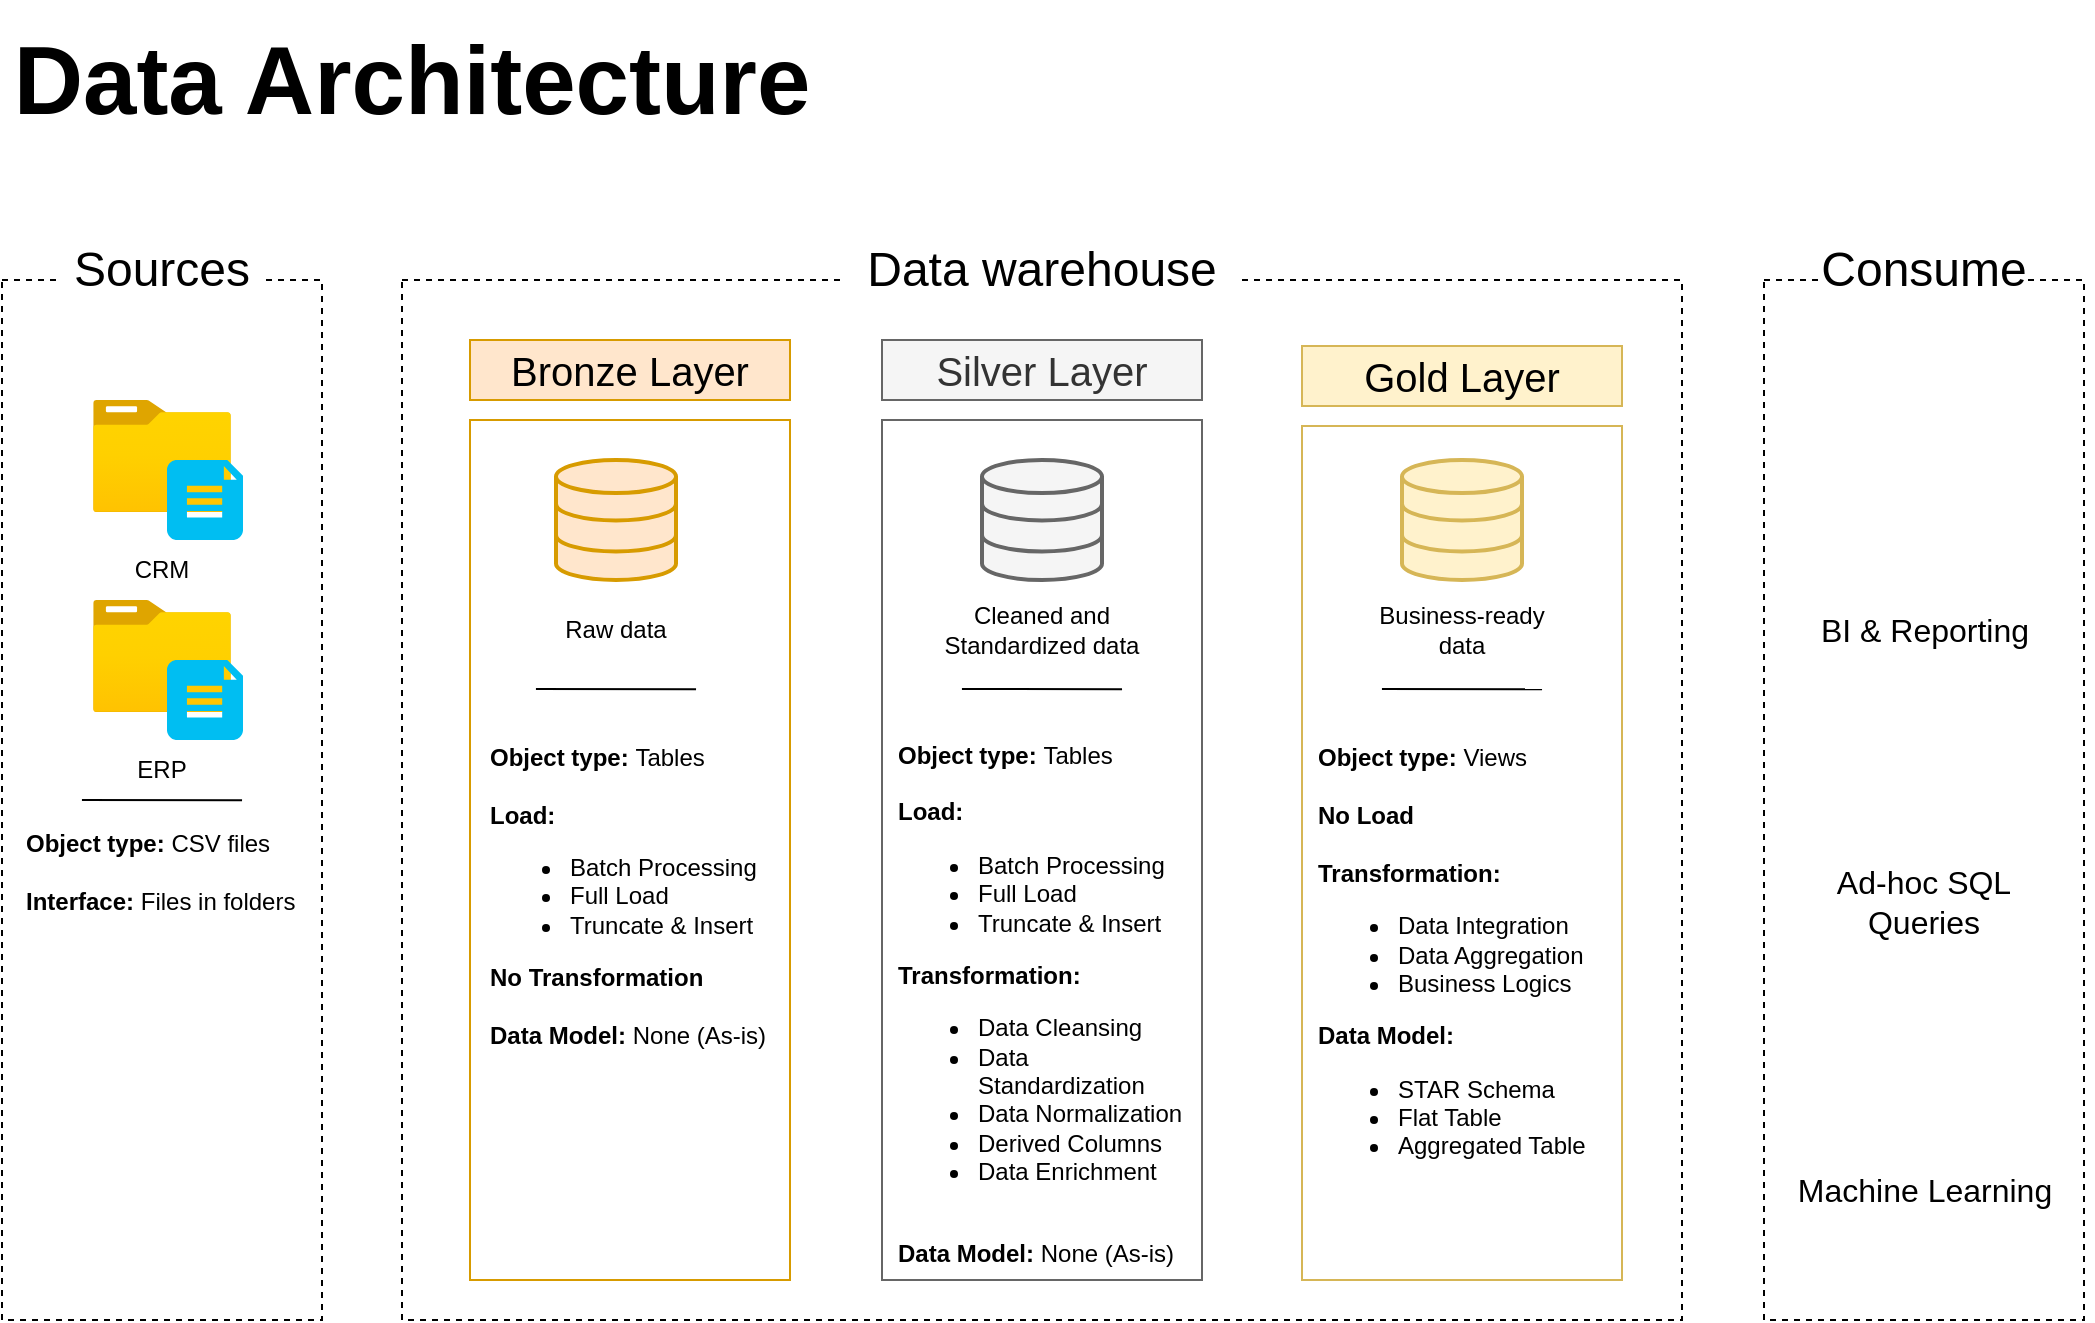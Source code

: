 <mxfile version="26.0.10">
  <diagram name="Page-1" id="dDrcA5Py-eNT7-wQpXXk">
    <mxGraphModel dx="1616" dy="916" grid="1" gridSize="10" guides="1" tooltips="1" connect="1" arrows="1" fold="1" page="1" pageScale="1" pageWidth="827" pageHeight="1169" math="0" shadow="0">
      <root>
        <mxCell id="0" />
        <mxCell id="1" parent="0" />
        <mxCell id="UEnJplCjR1JQN51xrhDS-1" value="" style="rounded=0;whiteSpace=wrap;html=1;dashed=1;fillColor=none;" vertex="1" parent="1">
          <mxGeometry x="40" y="160" width="160" height="520" as="geometry" />
        </mxCell>
        <mxCell id="UEnJplCjR1JQN51xrhDS-2" value="Data Architecture" style="text;html=1;align=center;verticalAlign=middle;whiteSpace=wrap;rounded=0;fontSize=48;fontStyle=1" vertex="1" parent="1">
          <mxGeometry x="40" y="40" width="410" height="40" as="geometry" />
        </mxCell>
        <mxCell id="UEnJplCjR1JQN51xrhDS-3" value="" style="rounded=0;whiteSpace=wrap;html=1;dashed=1;fillColor=none;" vertex="1" parent="1">
          <mxGeometry x="240" y="160" width="640" height="520" as="geometry" />
        </mxCell>
        <mxCell id="UEnJplCjR1JQN51xrhDS-4" value="" style="rounded=0;whiteSpace=wrap;html=1;dashed=1;fillColor=none;" vertex="1" parent="1">
          <mxGeometry x="921" y="160" width="160" height="520" as="geometry" />
        </mxCell>
        <mxCell id="UEnJplCjR1JQN51xrhDS-5" value="Sources" style="text;html=1;align=center;verticalAlign=middle;whiteSpace=wrap;rounded=0;fontSize=24;fontStyle=0;fillColor=default;fillStyle=solid;" vertex="1" parent="1">
          <mxGeometry x="70" y="140" width="100" height="30" as="geometry" />
        </mxCell>
        <mxCell id="UEnJplCjR1JQN51xrhDS-6" value="Consume" style="text;html=1;align=center;verticalAlign=middle;whiteSpace=wrap;rounded=0;fontSize=24;fontStyle=0;fillColor=default;fillStyle=solid;" vertex="1" parent="1">
          <mxGeometry x="951" y="140" width="100" height="30" as="geometry" />
        </mxCell>
        <mxCell id="UEnJplCjR1JQN51xrhDS-7" value="Data warehouse" style="text;html=1;align=center;verticalAlign=middle;whiteSpace=wrap;rounded=0;fontSize=24;fontStyle=0;fillColor=default;fillStyle=solid;" vertex="1" parent="1">
          <mxGeometry x="460" y="140" width="200" height="30" as="geometry" />
        </mxCell>
        <mxCell id="UEnJplCjR1JQN51xrhDS-8" value="&lt;font style=&quot;font-size: 20px;&quot;&gt;Bronze Layer&lt;/font&gt;" style="rounded=0;whiteSpace=wrap;html=1;strokeColor=#d79b00;fillColor=#ffe6cc;" vertex="1" parent="1">
          <mxGeometry x="274" y="190" width="160" height="30" as="geometry" />
        </mxCell>
        <mxCell id="UEnJplCjR1JQN51xrhDS-9" value="" style="rounded=0;whiteSpace=wrap;html=1;strokeColor=#d79b00;fillColor=none;" vertex="1" parent="1">
          <mxGeometry x="274" y="230" width="160" height="430" as="geometry" />
        </mxCell>
        <mxCell id="UEnJplCjR1JQN51xrhDS-10" value="&lt;font style=&quot;font-size: 20px;&quot;&gt;Silver Layer&lt;/font&gt;" style="rounded=0;whiteSpace=wrap;html=1;strokeColor=#666666;fillColor=#f5f5f5;fontColor=#333333;" vertex="1" parent="1">
          <mxGeometry x="480" y="190" width="160" height="30" as="geometry" />
        </mxCell>
        <mxCell id="UEnJplCjR1JQN51xrhDS-11" value="" style="rounded=0;whiteSpace=wrap;html=1;strokeColor=#666666;fillColor=none;fontColor=#333333;" vertex="1" parent="1">
          <mxGeometry x="480" y="230" width="160" height="430" as="geometry" />
        </mxCell>
        <mxCell id="UEnJplCjR1JQN51xrhDS-15" value="&lt;font style=&quot;font-size: 20px;&quot;&gt;Gold Layer&lt;/font&gt;" style="rounded=0;whiteSpace=wrap;html=1;strokeColor=#d6b656;fillColor=#fff2cc;" vertex="1" parent="1">
          <mxGeometry x="690" y="193" width="160" height="30" as="geometry" />
        </mxCell>
        <mxCell id="UEnJplCjR1JQN51xrhDS-16" value="" style="rounded=0;whiteSpace=wrap;html=1;strokeColor=#d6b656;fillColor=none;" vertex="1" parent="1">
          <mxGeometry x="690" y="233" width="160" height="427" as="geometry" />
        </mxCell>
        <mxCell id="UEnJplCjR1JQN51xrhDS-17" value="" style="image;aspect=fixed;html=1;points=[];align=center;fontSize=12;image=img/lib/azure2/general/Folder_Blank.svg;" vertex="1" parent="1">
          <mxGeometry x="85.5" y="220" width="69" height="56.0" as="geometry" />
        </mxCell>
        <mxCell id="UEnJplCjR1JQN51xrhDS-19" value="" style="verticalLabelPosition=bottom;html=1;verticalAlign=top;align=center;strokeColor=none;fillColor=#00BEF2;shape=mxgraph.azure.file_2;pointerEvents=1;" vertex="1" parent="1">
          <mxGeometry x="122.5" y="250" width="38" height="40" as="geometry" />
        </mxCell>
        <mxCell id="UEnJplCjR1JQN51xrhDS-20" value="CRM" style="text;html=1;align=center;verticalAlign=middle;whiteSpace=wrap;rounded=0;" vertex="1" parent="1">
          <mxGeometry x="90" y="290" width="60" height="30" as="geometry" />
        </mxCell>
        <mxCell id="UEnJplCjR1JQN51xrhDS-21" value="" style="image;aspect=fixed;html=1;points=[];align=center;fontSize=12;image=img/lib/azure2/general/Folder_Blank.svg;" vertex="1" parent="1">
          <mxGeometry x="85.5" y="320" width="69" height="56.0" as="geometry" />
        </mxCell>
        <mxCell id="UEnJplCjR1JQN51xrhDS-22" value="" style="verticalLabelPosition=bottom;html=1;verticalAlign=top;align=center;strokeColor=none;fillColor=#00BEF2;shape=mxgraph.azure.file_2;pointerEvents=1;" vertex="1" parent="1">
          <mxGeometry x="122.5" y="350" width="38" height="40" as="geometry" />
        </mxCell>
        <mxCell id="UEnJplCjR1JQN51xrhDS-23" value="ERP" style="text;html=1;align=center;verticalAlign=middle;whiteSpace=wrap;rounded=0;" vertex="1" parent="1">
          <mxGeometry x="90" y="390" width="60" height="30" as="geometry" />
        </mxCell>
        <mxCell id="UEnJplCjR1JQN51xrhDS-25" value="" style="endArrow=none;html=1;rounded=0;entryX=0.917;entryY=0.778;entryDx=0;entryDy=0;entryPerimeter=0;" edge="1" parent="1">
          <mxGeometry width="50" height="50" relative="1" as="geometry">
            <mxPoint x="79.98" y="420" as="sourcePoint" />
            <mxPoint x="160.02" y="420.08" as="targetPoint" />
          </mxGeometry>
        </mxCell>
        <mxCell id="UEnJplCjR1JQN51xrhDS-26" value="&lt;b&gt;Object type:&lt;/b&gt; CSV files&lt;div&gt;&lt;br&gt;&lt;/div&gt;&lt;div&gt;&lt;b&gt;Interface:&lt;/b&gt; Files in folders&lt;/div&gt;" style="text;html=1;align=left;verticalAlign=middle;whiteSpace=wrap;rounded=0;" vertex="1" parent="1">
          <mxGeometry x="50" y="426" width="140" height="60" as="geometry" />
        </mxCell>
        <mxCell id="UEnJplCjR1JQN51xrhDS-27" value="" style="html=1;verticalLabelPosition=bottom;align=center;labelBackgroundColor=#ffffff;verticalAlign=top;strokeWidth=2;strokeColor=#d79b00;shadow=0;dashed=0;shape=mxgraph.ios7.icons.data;fillColor=#ffe6cc;" vertex="1" parent="1">
          <mxGeometry x="317" y="250" width="60" height="60" as="geometry" />
        </mxCell>
        <mxCell id="UEnJplCjR1JQN51xrhDS-28" value="" style="html=1;verticalLabelPosition=bottom;align=center;labelBackgroundColor=#ffffff;verticalAlign=top;strokeWidth=2;strokeColor=#666666;shadow=0;dashed=0;shape=mxgraph.ios7.icons.data;fillColor=#f5f5f5;fontColor=#333333;" vertex="1" parent="1">
          <mxGeometry x="530" y="250" width="60" height="60" as="geometry" />
        </mxCell>
        <mxCell id="UEnJplCjR1JQN51xrhDS-29" value="" style="html=1;verticalLabelPosition=bottom;align=center;labelBackgroundColor=#ffffff;verticalAlign=top;strokeWidth=2;strokeColor=#d6b656;shadow=0;dashed=0;shape=mxgraph.ios7.icons.data;fillColor=#fff2cc;" vertex="1" parent="1">
          <mxGeometry x="740" y="250" width="60" height="60" as="geometry" />
        </mxCell>
        <mxCell id="UEnJplCjR1JQN51xrhDS-30" value="Raw data" style="text;html=1;align=center;verticalAlign=middle;whiteSpace=wrap;rounded=0;fillColor=default;" vertex="1" parent="1">
          <mxGeometry x="317" y="320" width="60" height="30" as="geometry" />
        </mxCell>
        <mxCell id="UEnJplCjR1JQN51xrhDS-31" value="Cleaned and Standardized data" style="text;html=1;align=center;verticalAlign=middle;whiteSpace=wrap;rounded=0;fillColor=default;" vertex="1" parent="1">
          <mxGeometry x="505" y="320" width="110" height="30" as="geometry" />
        </mxCell>
        <mxCell id="UEnJplCjR1JQN51xrhDS-32" value="Business-ready data" style="text;html=1;align=center;verticalAlign=middle;whiteSpace=wrap;rounded=0;fillColor=default;" vertex="1" parent="1">
          <mxGeometry x="715" y="320" width="110" height="30" as="geometry" />
        </mxCell>
        <mxCell id="UEnJplCjR1JQN51xrhDS-33" value="" style="endArrow=none;html=1;rounded=0;entryX=0.917;entryY=0.778;entryDx=0;entryDy=0;entryPerimeter=0;" edge="1" parent="1">
          <mxGeometry width="50" height="50" relative="1" as="geometry">
            <mxPoint x="306.98" y="364.5" as="sourcePoint" />
            <mxPoint x="387.02" y="364.58" as="targetPoint" />
          </mxGeometry>
        </mxCell>
        <mxCell id="UEnJplCjR1JQN51xrhDS-34" value="" style="endArrow=none;html=1;rounded=0;entryX=0.917;entryY=0.778;entryDx=0;entryDy=0;entryPerimeter=0;" edge="1" parent="1">
          <mxGeometry width="50" height="50" relative="1" as="geometry">
            <mxPoint x="519.98" y="364.5" as="sourcePoint" />
            <mxPoint x="600.02" y="364.58" as="targetPoint" />
          </mxGeometry>
        </mxCell>
        <mxCell id="UEnJplCjR1JQN51xrhDS-35" value="" style="endArrow=none;html=1;rounded=0;entryX=0.917;entryY=0.778;entryDx=0;entryDy=0;entryPerimeter=0;" edge="1" parent="1">
          <mxGeometry width="50" height="50" relative="1" as="geometry">
            <mxPoint x="729.98" y="364.5" as="sourcePoint" />
            <mxPoint x="810.02" y="364.58" as="targetPoint" />
          </mxGeometry>
        </mxCell>
        <mxCell id="UEnJplCjR1JQN51xrhDS-36" value="&lt;b&gt;Object type:&lt;/b&gt;&amp;nbsp;Tables&lt;div&gt;&lt;br&gt;&lt;/div&gt;&lt;div&gt;&lt;b&gt;Load:&lt;/b&gt;&lt;/div&gt;&lt;div&gt;&lt;ul&gt;&lt;li&gt;Batch Processing&lt;/li&gt;&lt;li&gt;Full Load&lt;/li&gt;&lt;li&gt;Truncate &amp;amp; Insert&lt;/li&gt;&lt;/ul&gt;&lt;div&gt;&lt;b&gt;No Transformation&lt;/b&gt;&lt;/div&gt;&lt;/div&gt;&lt;div&gt;&lt;br&gt;&lt;/div&gt;&lt;div&gt;&lt;b&gt;Data Model:&lt;/b&gt; None (As-is)&lt;/div&gt;" style="text;html=1;align=left;verticalAlign=middle;whiteSpace=wrap;rounded=0;fillColor=default;" vertex="1" parent="1">
          <mxGeometry x="282" y="376" width="148" height="184" as="geometry" />
        </mxCell>
        <mxCell id="UEnJplCjR1JQN51xrhDS-38" value="&lt;b&gt;Object type:&lt;/b&gt;&amp;nbsp;Tables&lt;div&gt;&lt;br&gt;&lt;/div&gt;&lt;div&gt;&lt;b&gt;Load:&lt;/b&gt;&lt;/div&gt;&lt;div&gt;&lt;ul&gt;&lt;li&gt;Batch Processing&lt;/li&gt;&lt;li&gt;Full Load&lt;/li&gt;&lt;li&gt;Truncate &amp;amp; Insert&lt;/li&gt;&lt;/ul&gt;&lt;div&gt;&lt;b&gt;Transformation:&lt;/b&gt;&lt;/div&gt;&lt;/div&gt;&lt;div&gt;&lt;ul&gt;&lt;li&gt;Data Cleansing&lt;/li&gt;&lt;li&gt;Data Standardization&lt;/li&gt;&lt;li&gt;Data Normalization&lt;/li&gt;&lt;li&gt;Derived Columns&lt;/li&gt;&lt;li&gt;Data Enrichment&lt;/li&gt;&lt;/ul&gt;&lt;/div&gt;&lt;div&gt;&lt;br&gt;&lt;/div&gt;&lt;div&gt;&lt;b&gt;Data Model:&lt;/b&gt; None (As-is)&lt;/div&gt;" style="text;html=1;align=left;verticalAlign=middle;whiteSpace=wrap;rounded=0;fillColor=default;" vertex="1" parent="1">
          <mxGeometry x="486" y="390" width="148" height="264" as="geometry" />
        </mxCell>
        <mxCell id="UEnJplCjR1JQN51xrhDS-39" value="&lt;b&gt;Object type:&lt;/b&gt;&amp;nbsp;Views&lt;div&gt;&lt;br&gt;&lt;/div&gt;&lt;div&gt;&lt;b&gt;No Load&lt;/b&gt;&lt;/div&gt;&lt;div&gt;&lt;b&gt;&lt;br&gt;&lt;/b&gt;&lt;/div&gt;&lt;div&gt;&lt;div&gt;&lt;b&gt;Transformation:&lt;/b&gt;&lt;/div&gt;&lt;/div&gt;&lt;div&gt;&lt;ul&gt;&lt;li&gt;Data Integration&lt;/li&gt;&lt;li&gt;Data Aggregation&lt;/li&gt;&lt;li&gt;&lt;span style=&quot;background-color: transparent; color: light-dark(rgb(0, 0, 0), rgb(255, 255, 255));&quot;&gt;Business Logics&lt;/span&gt;&lt;/li&gt;&lt;/ul&gt;&lt;/div&gt;&lt;div&gt;&lt;b&gt;Data Model:&lt;/b&gt;&lt;/div&gt;&lt;div&gt;&lt;ul&gt;&lt;li&gt;STAR Schema&lt;/li&gt;&lt;li&gt;Flat Table&lt;/li&gt;&lt;li&gt;Aggregated Table&lt;/li&gt;&lt;/ul&gt;&lt;/div&gt;" style="text;html=1;align=left;verticalAlign=middle;whiteSpace=wrap;rounded=0;fillColor=default;" vertex="1" parent="1">
          <mxGeometry x="696" y="390" width="148" height="224" as="geometry" />
        </mxCell>
        <mxCell id="UEnJplCjR1JQN51xrhDS-40" value="" style="shape=image;verticalLabelPosition=bottom;labelBackgroundColor=default;verticalAlign=top;aspect=fixed;imageAspect=0;image=https://cdn.freelogovectors.net/wp-content/uploads/2023/11/power-bi-logo-freelogovectors.net_.png;" vertex="1" parent="1">
          <mxGeometry x="910" y="208" width="108" height="80" as="geometry" />
        </mxCell>
        <mxCell id="UEnJplCjR1JQN51xrhDS-42" value="" style="shape=image;verticalLabelPosition=bottom;labelBackgroundColor=default;verticalAlign=top;aspect=fixed;imageAspect=0;image=https://www.svgrepo.com/show/354428/tableau-icon.svg;" vertex="1" parent="1">
          <mxGeometry x="980" y="220" width="80" height="80" as="geometry" />
        </mxCell>
        <mxCell id="UEnJplCjR1JQN51xrhDS-44" value="BI &amp;amp; Reporting" style="text;html=1;align=center;verticalAlign=middle;whiteSpace=wrap;rounded=0;fontSize=16;fontStyle=0" vertex="1" parent="1">
          <mxGeometry x="916.5" y="320" width="169" height="30" as="geometry" />
        </mxCell>
        <mxCell id="UEnJplCjR1JQN51xrhDS-45" value="" style="shape=image;verticalLabelPosition=bottom;labelBackgroundColor=default;verticalAlign=top;aspect=fixed;imageAspect=0;image=https://cdn4.iconfinder.com/data/icons/business-set-3-part-3/128/Search_Analytics_1-512.png;" vertex="1" parent="1">
          <mxGeometry x="961" y="360" width="80" height="80" as="geometry" />
        </mxCell>
        <mxCell id="UEnJplCjR1JQN51xrhDS-46" value="Ad-hoc SQL Queries" style="text;html=1;align=center;verticalAlign=middle;whiteSpace=wrap;rounded=0;fontSize=16;fontStyle=0" vertex="1" parent="1">
          <mxGeometry x="943.25" y="456" width="115.5" height="30" as="geometry" />
        </mxCell>
        <mxCell id="UEnJplCjR1JQN51xrhDS-47" value="" style="shape=image;verticalLabelPosition=bottom;labelBackgroundColor=default;verticalAlign=top;aspect=fixed;imageAspect=0;image=https://cdn-icons-png.freepik.com/512/2464/2464176.png;" vertex="1" parent="1">
          <mxGeometry x="961" y="510" width="80" height="80" as="geometry" />
        </mxCell>
        <mxCell id="UEnJplCjR1JQN51xrhDS-48" value="&lt;font style=&quot;font-size: 16px;&quot;&gt;Machine Learning&lt;/font&gt;" style="text;html=1;align=center;verticalAlign=middle;whiteSpace=wrap;rounded=0;fontSize=18;fontStyle=0" vertex="1" parent="1">
          <mxGeometry x="932.63" y="600" width="136.75" height="30" as="geometry" />
        </mxCell>
        <mxCell id="UEnJplCjR1JQN51xrhDS-50" value="" style="shape=image;verticalLabelPosition=bottom;labelBackgroundColor=default;verticalAlign=top;aspect=fixed;imageAspect=0;image=https://cdn-icons-png.flaticon.com/512/5968/5968364.png;" vertex="1" parent="1">
          <mxGeometry x="740" y="20" width="140" height="140" as="geometry" />
        </mxCell>
      </root>
    </mxGraphModel>
  </diagram>
</mxfile>
